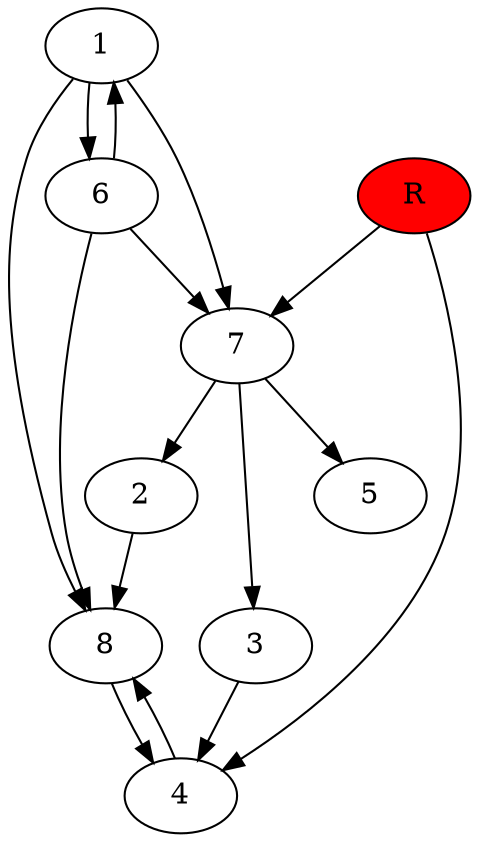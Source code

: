 digraph prb36805 {
	1
	2
	3
	4
	5
	6
	7
	8
	R [fillcolor="#ff0000" style=filled]
	1 -> 6
	1 -> 7
	1 -> 8
	2 -> 8
	3 -> 4
	4 -> 8
	6 -> 1
	6 -> 7
	6 -> 8
	7 -> 2
	7 -> 3
	7 -> 5
	8 -> 4
	R -> 4
	R -> 7
}
